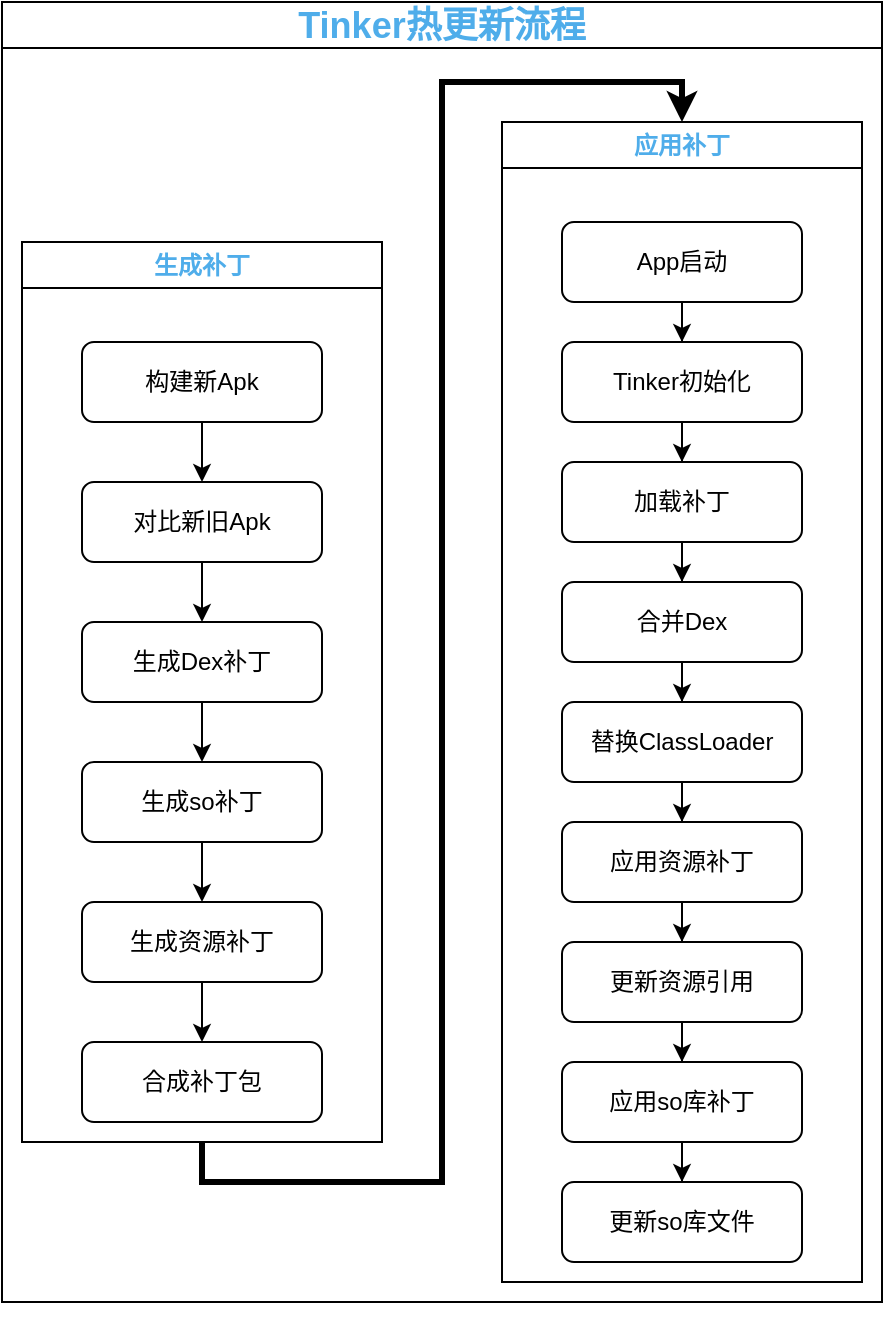 <mxfile version="24.7.7">
  <diagram name="第 1 页" id="IQ9Vl7TTCOwy3ReOFuCQ">
    <mxGraphModel dx="1242" dy="1954" grid="1" gridSize="10" guides="1" tooltips="1" connect="1" arrows="1" fold="1" page="1" pageScale="1" pageWidth="827" pageHeight="1169" math="0" shadow="0">
      <root>
        <mxCell id="0" />
        <mxCell id="1" parent="0" />
        <mxCell id="WnZRo6pyd_BZn87CbMSf-15" value="" style="group" vertex="1" connectable="0" parent="1">
          <mxGeometry x="50" y="60" width="180" height="450" as="geometry" />
        </mxCell>
        <mxCell id="WnZRo6pyd_BZn87CbMSf-8" value="&lt;font color=&quot;#4fadea&quot;&gt;生成补丁&lt;/font&gt;" style="swimlane;whiteSpace=wrap;html=1;" vertex="1" parent="WnZRo6pyd_BZn87CbMSf-15">
          <mxGeometry width="180" height="450" as="geometry" />
        </mxCell>
        <mxCell id="WnZRo6pyd_BZn87CbMSf-9" style="edgeStyle=orthogonalEdgeStyle;rounded=0;orthogonalLoop=1;jettySize=auto;html=1;" edge="1" parent="WnZRo6pyd_BZn87CbMSf-15" source="WnZRo6pyd_BZn87CbMSf-1" target="WnZRo6pyd_BZn87CbMSf-2">
          <mxGeometry relative="1" as="geometry" />
        </mxCell>
        <mxCell id="WnZRo6pyd_BZn87CbMSf-1" value="构建新Apk" style="rounded=1;whiteSpace=wrap;html=1;" vertex="1" parent="WnZRo6pyd_BZn87CbMSf-15">
          <mxGeometry x="30" y="50" width="120" height="40" as="geometry" />
        </mxCell>
        <mxCell id="WnZRo6pyd_BZn87CbMSf-10" style="edgeStyle=orthogonalEdgeStyle;rounded=0;orthogonalLoop=1;jettySize=auto;html=1;" edge="1" parent="WnZRo6pyd_BZn87CbMSf-15" source="WnZRo6pyd_BZn87CbMSf-2" target="WnZRo6pyd_BZn87CbMSf-3">
          <mxGeometry relative="1" as="geometry" />
        </mxCell>
        <mxCell id="WnZRo6pyd_BZn87CbMSf-2" value="对比新旧Apk" style="rounded=1;whiteSpace=wrap;html=1;" vertex="1" parent="WnZRo6pyd_BZn87CbMSf-15">
          <mxGeometry x="30" y="120" width="120" height="40" as="geometry" />
        </mxCell>
        <mxCell id="WnZRo6pyd_BZn87CbMSf-12" style="edgeStyle=orthogonalEdgeStyle;rounded=0;orthogonalLoop=1;jettySize=auto;html=1;" edge="1" parent="WnZRo6pyd_BZn87CbMSf-15" source="WnZRo6pyd_BZn87CbMSf-3" target="WnZRo6pyd_BZn87CbMSf-4">
          <mxGeometry relative="1" as="geometry" />
        </mxCell>
        <mxCell id="WnZRo6pyd_BZn87CbMSf-3" value="生成Dex补丁" style="rounded=1;whiteSpace=wrap;html=1;" vertex="1" parent="WnZRo6pyd_BZn87CbMSf-15">
          <mxGeometry x="30" y="190" width="120" height="40" as="geometry" />
        </mxCell>
        <mxCell id="WnZRo6pyd_BZn87CbMSf-13" style="edgeStyle=orthogonalEdgeStyle;rounded=0;orthogonalLoop=1;jettySize=auto;html=1;" edge="1" parent="WnZRo6pyd_BZn87CbMSf-15" source="WnZRo6pyd_BZn87CbMSf-4" target="WnZRo6pyd_BZn87CbMSf-5">
          <mxGeometry relative="1" as="geometry" />
        </mxCell>
        <mxCell id="WnZRo6pyd_BZn87CbMSf-4" value="生成so补丁" style="rounded=1;whiteSpace=wrap;html=1;" vertex="1" parent="WnZRo6pyd_BZn87CbMSf-15">
          <mxGeometry x="30" y="260" width="120" height="40" as="geometry" />
        </mxCell>
        <mxCell id="WnZRo6pyd_BZn87CbMSf-14" style="edgeStyle=orthogonalEdgeStyle;rounded=0;orthogonalLoop=1;jettySize=auto;html=1;" edge="1" parent="WnZRo6pyd_BZn87CbMSf-15" source="WnZRo6pyd_BZn87CbMSf-5" target="WnZRo6pyd_BZn87CbMSf-6">
          <mxGeometry relative="1" as="geometry" />
        </mxCell>
        <mxCell id="WnZRo6pyd_BZn87CbMSf-5" value="生成资源补丁" style="rounded=1;whiteSpace=wrap;html=1;" vertex="1" parent="WnZRo6pyd_BZn87CbMSf-15">
          <mxGeometry x="30" y="330" width="120" height="40" as="geometry" />
        </mxCell>
        <mxCell id="WnZRo6pyd_BZn87CbMSf-6" value="合成补丁包" style="rounded=1;whiteSpace=wrap;html=1;" vertex="1" parent="WnZRo6pyd_BZn87CbMSf-15">
          <mxGeometry x="30" y="400" width="120" height="40" as="geometry" />
        </mxCell>
        <mxCell id="WnZRo6pyd_BZn87CbMSf-16" value="" style="group" vertex="1" connectable="0" parent="1">
          <mxGeometry x="290" width="190" height="610" as="geometry" />
        </mxCell>
        <mxCell id="WnZRo6pyd_BZn87CbMSf-17" value="&lt;font color=&quot;#4fadea&quot;&gt;应用补丁&lt;/font&gt;" style="swimlane;whiteSpace=wrap;html=1;" vertex="1" parent="WnZRo6pyd_BZn87CbMSf-16">
          <mxGeometry width="180" height="580" as="geometry" />
        </mxCell>
        <mxCell id="WnZRo6pyd_BZn87CbMSf-33" style="edgeStyle=orthogonalEdgeStyle;rounded=0;orthogonalLoop=1;jettySize=auto;html=1;" edge="1" parent="WnZRo6pyd_BZn87CbMSf-17" source="WnZRo6pyd_BZn87CbMSf-29" target="WnZRo6pyd_BZn87CbMSf-30">
          <mxGeometry relative="1" as="geometry" />
        </mxCell>
        <mxCell id="WnZRo6pyd_BZn87CbMSf-29" value="更新资源引用" style="rounded=1;whiteSpace=wrap;html=1;" vertex="1" parent="WnZRo6pyd_BZn87CbMSf-17">
          <mxGeometry x="30" y="410" width="120" height="40" as="geometry" />
        </mxCell>
        <mxCell id="WnZRo6pyd_BZn87CbMSf-34" style="edgeStyle=orthogonalEdgeStyle;rounded=0;orthogonalLoop=1;jettySize=auto;html=1;" edge="1" parent="WnZRo6pyd_BZn87CbMSf-17" source="WnZRo6pyd_BZn87CbMSf-30" target="WnZRo6pyd_BZn87CbMSf-31">
          <mxGeometry relative="1" as="geometry" />
        </mxCell>
        <mxCell id="WnZRo6pyd_BZn87CbMSf-30" value="应用so库补丁" style="rounded=1;whiteSpace=wrap;html=1;" vertex="1" parent="WnZRo6pyd_BZn87CbMSf-17">
          <mxGeometry x="30" y="470" width="120" height="40" as="geometry" />
        </mxCell>
        <mxCell id="WnZRo6pyd_BZn87CbMSf-31" value="更新so库文件" style="rounded=1;whiteSpace=wrap;html=1;" vertex="1" parent="WnZRo6pyd_BZn87CbMSf-17">
          <mxGeometry x="30" y="530" width="120" height="40" as="geometry" />
        </mxCell>
        <mxCell id="WnZRo6pyd_BZn87CbMSf-18" style="edgeStyle=orthogonalEdgeStyle;rounded=0;orthogonalLoop=1;jettySize=auto;html=1;" edge="1" parent="WnZRo6pyd_BZn87CbMSf-16" source="WnZRo6pyd_BZn87CbMSf-19" target="WnZRo6pyd_BZn87CbMSf-21">
          <mxGeometry relative="1" as="geometry" />
        </mxCell>
        <mxCell id="WnZRo6pyd_BZn87CbMSf-19" value="App启动" style="rounded=1;whiteSpace=wrap;html=1;" vertex="1" parent="WnZRo6pyd_BZn87CbMSf-16">
          <mxGeometry x="30" y="50" width="120" height="40" as="geometry" />
        </mxCell>
        <mxCell id="WnZRo6pyd_BZn87CbMSf-20" style="edgeStyle=orthogonalEdgeStyle;rounded=0;orthogonalLoop=1;jettySize=auto;html=1;" edge="1" parent="WnZRo6pyd_BZn87CbMSf-16" source="WnZRo6pyd_BZn87CbMSf-21" target="WnZRo6pyd_BZn87CbMSf-23">
          <mxGeometry relative="1" as="geometry" />
        </mxCell>
        <mxCell id="WnZRo6pyd_BZn87CbMSf-21" value="Tinker初始化" style="rounded=1;whiteSpace=wrap;html=1;" vertex="1" parent="WnZRo6pyd_BZn87CbMSf-16">
          <mxGeometry x="30" y="110" width="120" height="40" as="geometry" />
        </mxCell>
        <mxCell id="WnZRo6pyd_BZn87CbMSf-22" style="edgeStyle=orthogonalEdgeStyle;rounded=0;orthogonalLoop=1;jettySize=auto;html=1;" edge="1" parent="WnZRo6pyd_BZn87CbMSf-16" source="WnZRo6pyd_BZn87CbMSf-23" target="WnZRo6pyd_BZn87CbMSf-25">
          <mxGeometry relative="1" as="geometry" />
        </mxCell>
        <mxCell id="WnZRo6pyd_BZn87CbMSf-23" value="加载补丁" style="rounded=1;whiteSpace=wrap;html=1;" vertex="1" parent="WnZRo6pyd_BZn87CbMSf-16">
          <mxGeometry x="30" y="170" width="120" height="40" as="geometry" />
        </mxCell>
        <mxCell id="WnZRo6pyd_BZn87CbMSf-24" style="edgeStyle=orthogonalEdgeStyle;rounded=0;orthogonalLoop=1;jettySize=auto;html=1;" edge="1" parent="WnZRo6pyd_BZn87CbMSf-16" source="WnZRo6pyd_BZn87CbMSf-25" target="WnZRo6pyd_BZn87CbMSf-27">
          <mxGeometry relative="1" as="geometry" />
        </mxCell>
        <mxCell id="WnZRo6pyd_BZn87CbMSf-25" value="合并Dex" style="rounded=1;whiteSpace=wrap;html=1;" vertex="1" parent="WnZRo6pyd_BZn87CbMSf-16">
          <mxGeometry x="30" y="230" width="120" height="40" as="geometry" />
        </mxCell>
        <mxCell id="WnZRo6pyd_BZn87CbMSf-26" style="edgeStyle=orthogonalEdgeStyle;rounded=0;orthogonalLoop=1;jettySize=auto;html=1;" edge="1" parent="WnZRo6pyd_BZn87CbMSf-16" source="WnZRo6pyd_BZn87CbMSf-27" target="WnZRo6pyd_BZn87CbMSf-28">
          <mxGeometry relative="1" as="geometry" />
        </mxCell>
        <mxCell id="WnZRo6pyd_BZn87CbMSf-27" value="替换ClassLoader" style="rounded=1;whiteSpace=wrap;html=1;" vertex="1" parent="WnZRo6pyd_BZn87CbMSf-16">
          <mxGeometry x="30" y="290" width="120" height="40" as="geometry" />
        </mxCell>
        <mxCell id="WnZRo6pyd_BZn87CbMSf-32" style="edgeStyle=orthogonalEdgeStyle;rounded=0;orthogonalLoop=1;jettySize=auto;html=1;" edge="1" parent="WnZRo6pyd_BZn87CbMSf-16" source="WnZRo6pyd_BZn87CbMSf-28" target="WnZRo6pyd_BZn87CbMSf-29">
          <mxGeometry relative="1" as="geometry" />
        </mxCell>
        <mxCell id="WnZRo6pyd_BZn87CbMSf-28" value="应用资源补丁" style="rounded=1;whiteSpace=wrap;html=1;" vertex="1" parent="WnZRo6pyd_BZn87CbMSf-16">
          <mxGeometry x="30" y="350" width="120" height="40" as="geometry" />
        </mxCell>
        <mxCell id="WnZRo6pyd_BZn87CbMSf-36" style="edgeStyle=orthogonalEdgeStyle;rounded=0;orthogonalLoop=1;jettySize=auto;html=1;entryX=0.5;entryY=0;entryDx=0;entryDy=0;exitX=0.5;exitY=1;exitDx=0;exitDy=0;strokeWidth=3;" edge="1" parent="1" source="WnZRo6pyd_BZn87CbMSf-8" target="WnZRo6pyd_BZn87CbMSf-17">
          <mxGeometry relative="1" as="geometry" />
        </mxCell>
        <mxCell id="WnZRo6pyd_BZn87CbMSf-37" value="&lt;span style=&quot;font-size: 18px;&quot;&gt;&lt;font color=&quot;#4fadea&quot;&gt;Tinker热更新流程&lt;/font&gt;&lt;/span&gt;" style="swimlane;whiteSpace=wrap;html=1;" vertex="1" parent="1">
          <mxGeometry x="40" y="-60" width="440" height="650" as="geometry" />
        </mxCell>
      </root>
    </mxGraphModel>
  </diagram>
</mxfile>
